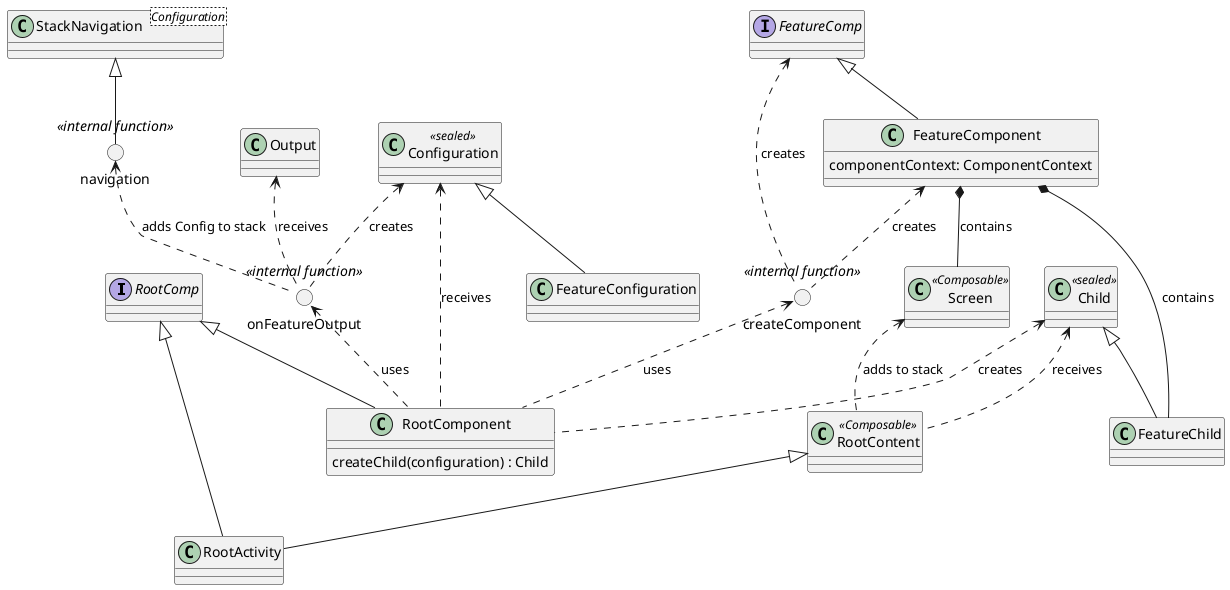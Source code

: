 @startuml
'https://plantuml.com/class-diagram

interface RootComp
class RootComponent
class Output
class RootContent <<Composable>>
class Screen <<Composable>>
class RootActivity
class Child <<sealed>>
class FeatureChild
interface FeatureComp
class FeatureComponent
class Configuration <<sealed>>
class FeatureConfiguration
class StackNavigation<Configuration>
circle createComponent <<internal function>>
circle navigation <<internal function>>
circle onFeatureOutput <<internal function>>

RootComponent : createChild(configuration) : Child
FeatureComponent : componentContext: ComponentContext

RootComp <|-- RootComponent
Child <|-- FeatureChild
FeatureComponent *-- FeatureChild : contains
FeatureComponent *-- Screen : contains
FeatureComp <|-- FeatureComponent
Configuration <|-- FeatureConfiguration
FeatureComp <.. createComponent : creates
FeatureComponent <.. createComponent : creates
Child <.. RootComponent : creates
Configuration <.. RootComponent : receives
Child <.. RootContent : receives
Output <.. onFeatureOutput : receives
Configuration <.. onFeatureOutput : creates
onFeatureOutput <.. RootComponent : uses
createComponent <.. RootComponent : uses
navigation <.. onFeatureOutput : adds Config to stack
Screen <.. RootContent : adds to stack
RootComp <|-- RootActivity
RootContent <|-- RootActivity
StackNavigation <|-- navigation

@enduml